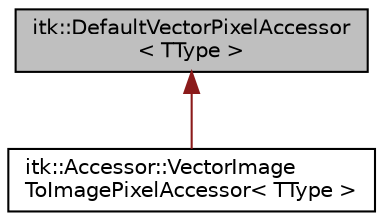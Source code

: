 digraph "itk::DefaultVectorPixelAccessor&lt; TType &gt;"
{
 // LATEX_PDF_SIZE
  edge [fontname="Helvetica",fontsize="10",labelfontname="Helvetica",labelfontsize="10"];
  node [fontname="Helvetica",fontsize="10",shape=record];
  Node1 [label="itk::DefaultVectorPixelAccessor\l\< TType \>",height=0.2,width=0.4,color="black", fillcolor="grey75", style="filled", fontcolor="black",tooltip="Give access to partial aspects of a type."];
  Node1 -> Node2 [dir="back",color="firebrick4",fontsize="10",style="solid",fontname="Helvetica"];
  Node2 [label="itk::Accessor::VectorImage\lToImagePixelAccessor\< TType \>",height=0.2,width=0.4,color="black", fillcolor="white", style="filled",URL="$classitk_1_1Accessor_1_1VectorImageToImagePixelAccessor.html",tooltip="Extract components from a VectorImage."];
}

